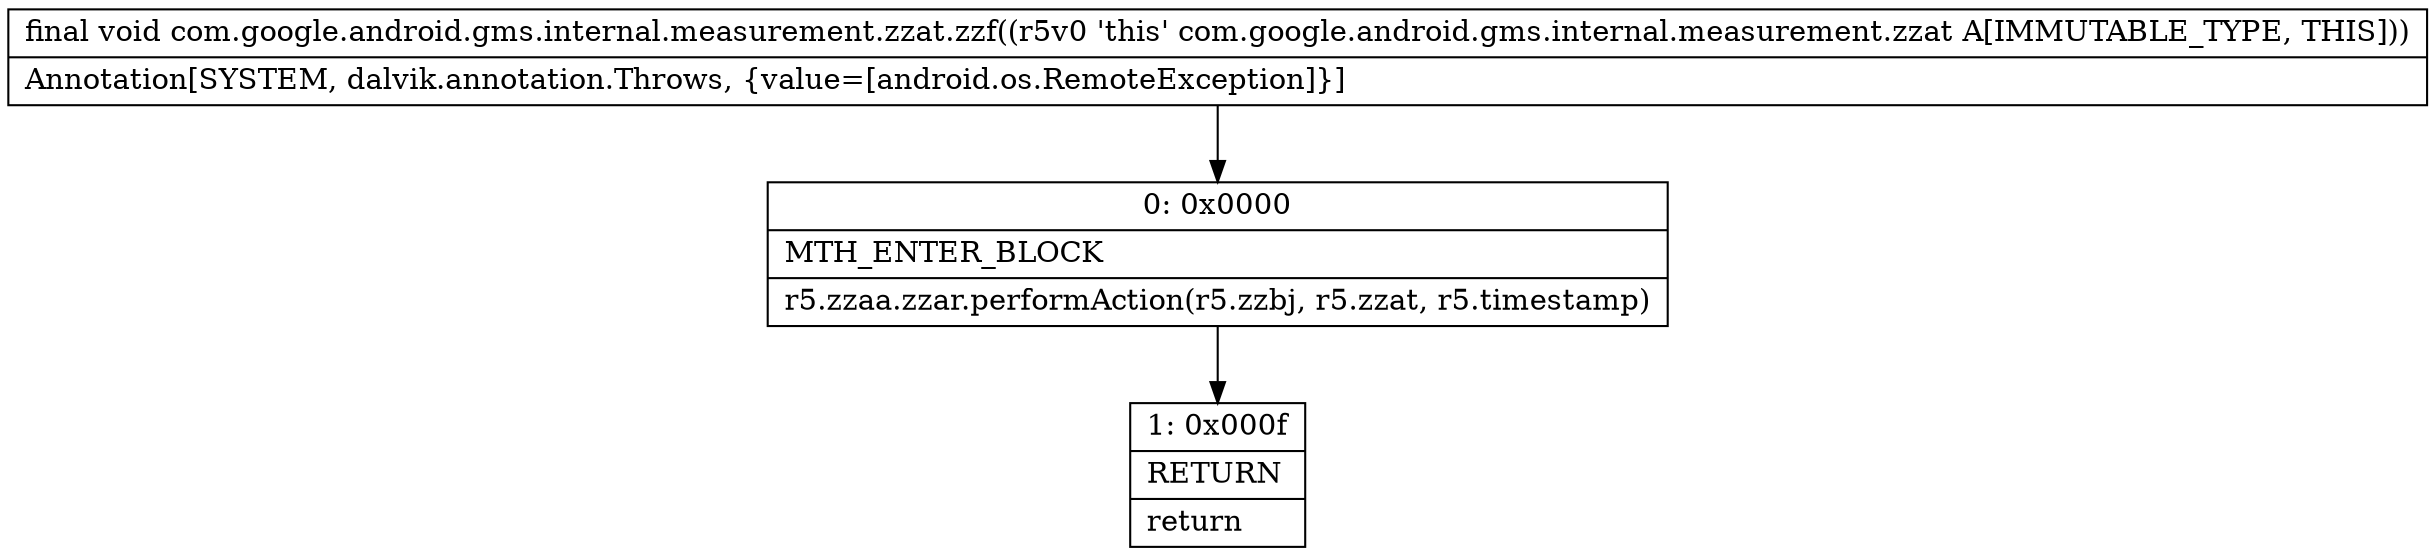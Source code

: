 digraph "CFG forcom.google.android.gms.internal.measurement.zzat.zzf()V" {
Node_0 [shape=record,label="{0\:\ 0x0000|MTH_ENTER_BLOCK\l|r5.zzaa.zzar.performAction(r5.zzbj, r5.zzat, r5.timestamp)\l}"];
Node_1 [shape=record,label="{1\:\ 0x000f|RETURN\l|return\l}"];
MethodNode[shape=record,label="{final void com.google.android.gms.internal.measurement.zzat.zzf((r5v0 'this' com.google.android.gms.internal.measurement.zzat A[IMMUTABLE_TYPE, THIS]))  | Annotation[SYSTEM, dalvik.annotation.Throws, \{value=[android.os.RemoteException]\}]\l}"];
MethodNode -> Node_0;
Node_0 -> Node_1;
}

